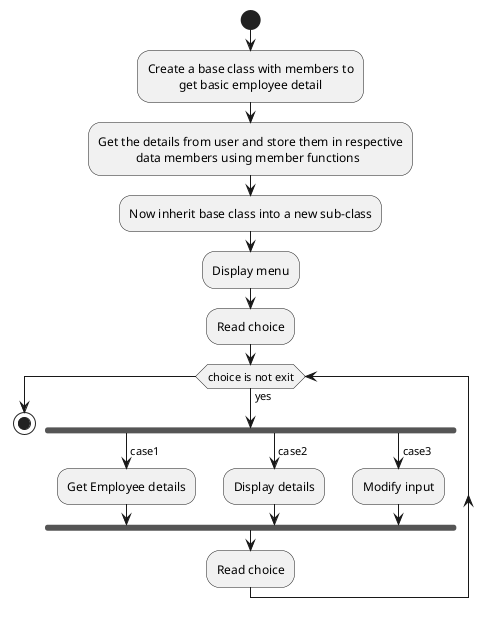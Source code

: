 @startuml
/'
Module:	employee_details.plantuml
Function:
        PlantUML source for employee details.
	
Copyright:
        This file copyright (C) 2022 by

        MCCI Corporation
        3520 Krums Corners Road
        Ithaca, NY 14850

        An unpublished work. All rights reserved.

        This file is proprietary information, and may not be disclosed or
        copied without the prior permission of MCCI Corporation.

	
Author:
        Pranau R, MCCI Corporation	April 2022

'/

start

:Create a base class with members to 
          get basic employee detail;
:Get the details from user and store them in respective
            data members using member functions;
:Now inherit base class into a new sub-class;
:Display menu;
:Read choice;

while (choice is not exit) is (yes)

fork

-> case1;
:Get Employee details;

fork again

-> case2;
:Display details;

fork again
->case3;
:Modify input;

end fork

:Read choice;

end while

stop

@enduml